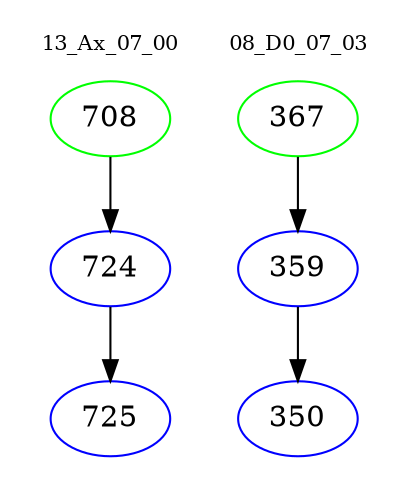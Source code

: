 digraph{
subgraph cluster_0 {
color = white
label = "13_Ax_07_00";
fontsize=10;
T0_708 [label="708", color="green"]
T0_708 -> T0_724 [color="black"]
T0_724 [label="724", color="blue"]
T0_724 -> T0_725 [color="black"]
T0_725 [label="725", color="blue"]
}
subgraph cluster_1 {
color = white
label = "08_D0_07_03";
fontsize=10;
T1_367 [label="367", color="green"]
T1_367 -> T1_359 [color="black"]
T1_359 [label="359", color="blue"]
T1_359 -> T1_350 [color="black"]
T1_350 [label="350", color="blue"]
}
}
